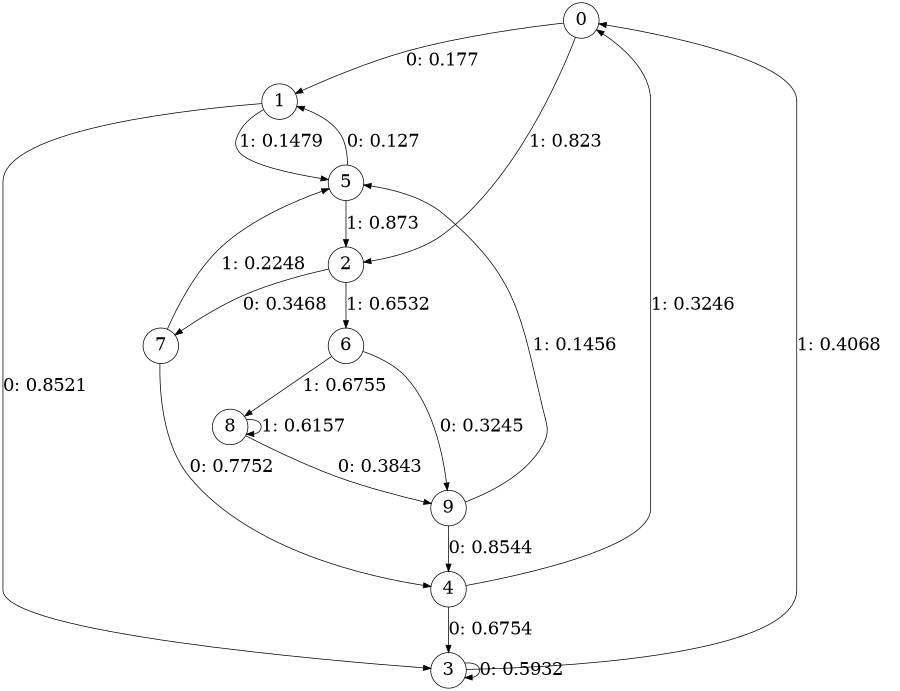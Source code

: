 digraph "ch35faceL4" {
size = "6,8.5";
ratio = "fill";
node [shape = circle];
node [fontsize = 24];
edge [fontsize = 24];
0 -> 1 [label = "0: 0.177    "];
0 -> 2 [label = "1: 0.823    "];
1 -> 3 [label = "0: 0.8521   "];
1 -> 5 [label = "1: 0.1479   "];
2 -> 7 [label = "0: 0.3468   "];
2 -> 6 [label = "1: 0.6532   "];
3 -> 3 [label = "0: 0.5932   "];
3 -> 0 [label = "1: 0.4068   "];
4 -> 3 [label = "0: 0.6754   "];
4 -> 0 [label = "1: 0.3246   "];
5 -> 1 [label = "0: 0.127    "];
5 -> 2 [label = "1: 0.873    "];
6 -> 9 [label = "0: 0.3245   "];
6 -> 8 [label = "1: 0.6755   "];
7 -> 4 [label = "0: 0.7752   "];
7 -> 5 [label = "1: 0.2248   "];
8 -> 9 [label = "0: 0.3843   "];
8 -> 8 [label = "1: 0.6157   "];
9 -> 4 [label = "0: 0.8544   "];
9 -> 5 [label = "1: 0.1456   "];
}